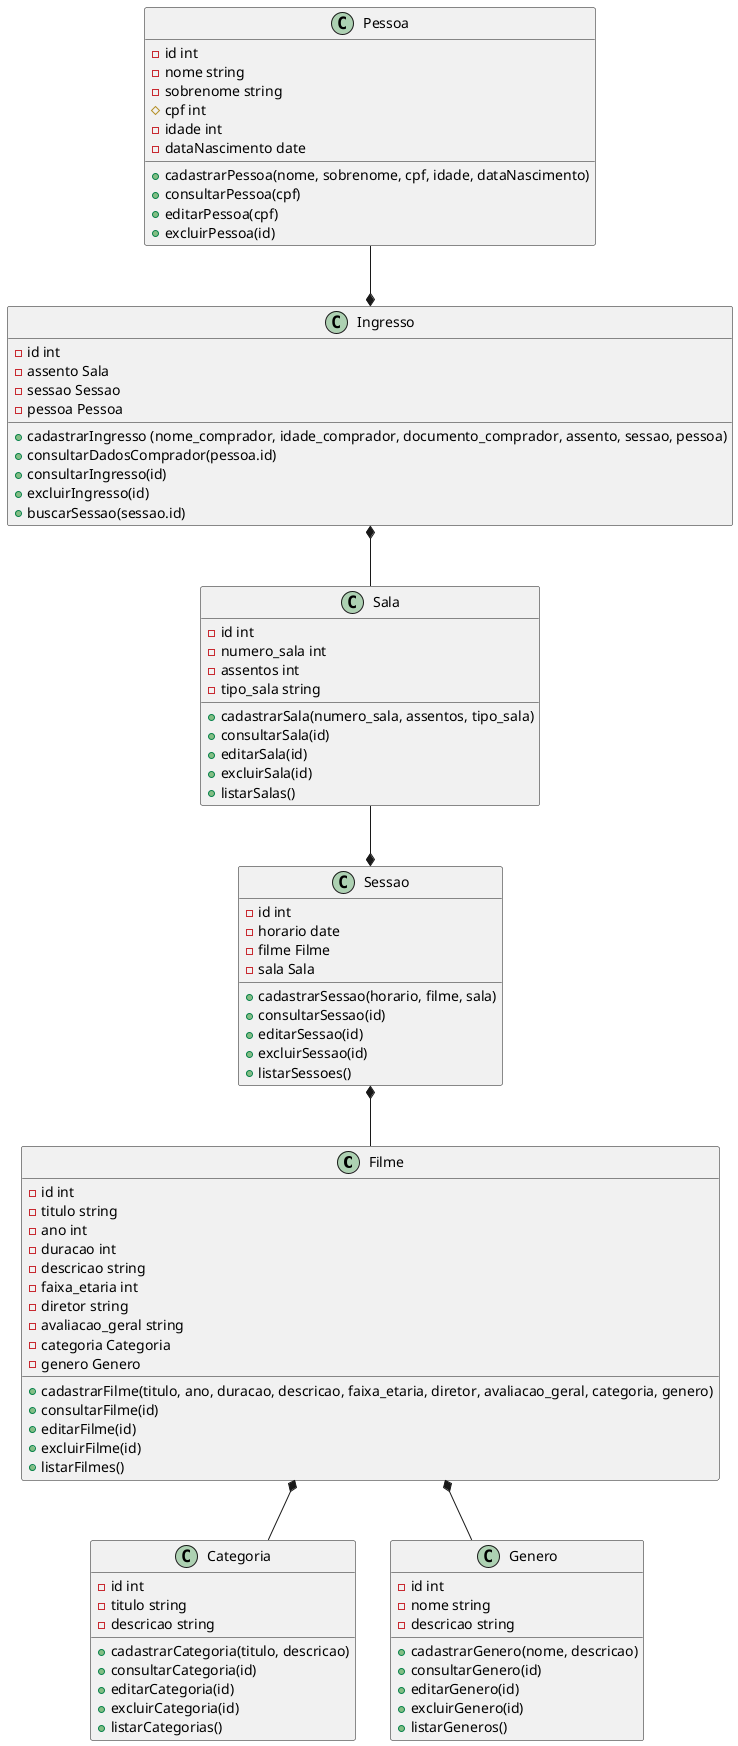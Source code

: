 @startuml cinema

class Filme {
    - id int
    - titulo string
    - ano int
    - duracao int
    - descricao string
    - faixa_etaria int
    - diretor string
    - avaliacao_geral string
    - categoria Categoria
    - genero Genero
    + cadastrarFilme(titulo, ano, duracao, descricao, faixa_etaria, diretor, avaliacao_geral, categoria, genero)
    + consultarFilme(id)
    + editarFilme(id)
    + excluirFilme(id)
    + listarFilmes()
}

class Pessoa {
    - id int
    - nome string
    - sobrenome string
    # cpf int
    - idade int
    - dataNascimento date
    + cadastrarPessoa(nome, sobrenome, cpf, idade, dataNascimento)
    + consultarPessoa(cpf)
    + editarPessoa(cpf)
    + excluirPessoa(id)
}

class Categoria {
    - id int
    - titulo string
    - descricao string
    + cadastrarCategoria(titulo, descricao)
    + consultarCategoria(id)
    + editarCategoria(id)
    + excluirCategoria(id)
    + listarCategorias()
}

class Genero {
    - id int
    - nome string
    - descricao string
    + cadastrarGenero(nome, descricao)
    + consultarGenero(id)
    + editarGenero(id)
    + excluirGenero(id)
    + listarGeneros()
}

class Ingresso {
    - id int
    - assento Sala
    - sessao Sessao
    - pessoa Pessoa
    + cadastrarIngresso (nome_comprador, idade_comprador, documento_comprador, assento, sessao, pessoa)
    + consultarDadosComprador(pessoa.id)
    + consultarIngresso(id)
    + excluirIngresso(id)    
    + buscarSessao(sessao.id)
}

class Sala {
    - id int
    - numero_sala int
    - assentos int
    - tipo_sala string
    + cadastrarSala(numero_sala, assentos, tipo_sala)
    + consultarSala(id)
    + editarSala(id)
    + excluirSala(id)
    + listarSalas()
}

class Sessao {
    - id int
    - horario date
    - filme Filme
    - sala Sala
    + cadastrarSessao(horario, filme, sala)
    + consultarSessao(id)
    + editarSessao(id)
    + excluirSessao(id)
    + listarSessoes()
}

Filme *-- Categoria
Filme *-- Genero

Sala --* Sessao

Sessao *-- Filme

Pessoa --* Ingresso

Ingresso *-- Sala

@enduml